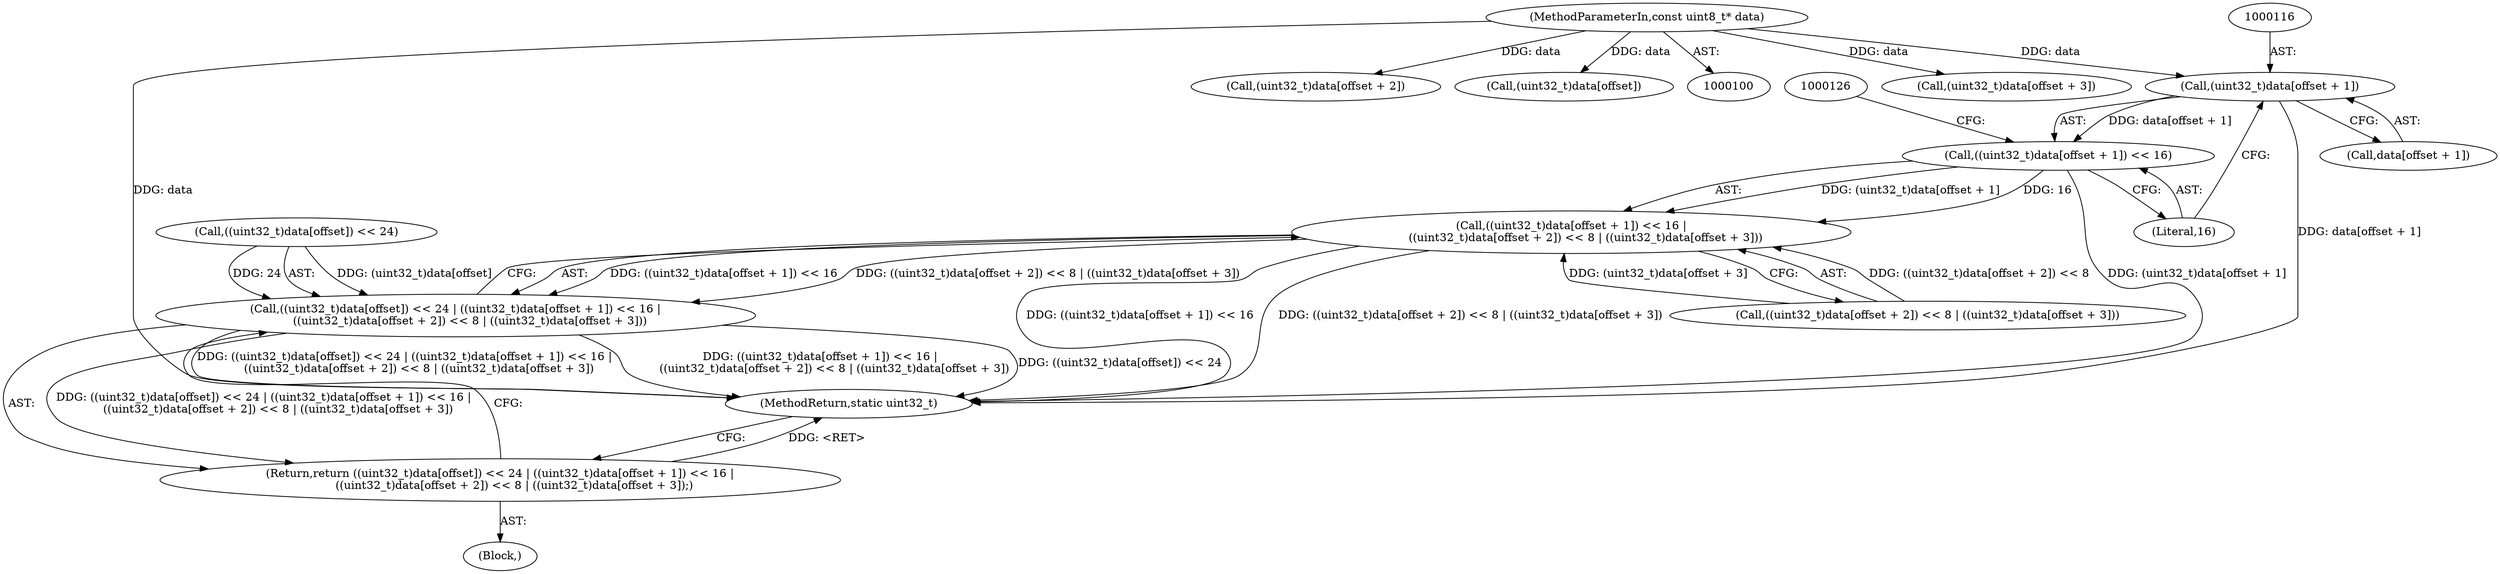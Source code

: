 digraph "0_Android_ed4c8d79153baab7f26562afb8930652dfbf853b_1@array" {
"1000115" [label="(Call,(uint32_t)data[offset + 1])"];
"1000101" [label="(MethodParameterIn,const uint8_t* data)"];
"1000114" [label="(Call,((uint32_t)data[offset + 1]) << 16)"];
"1000113" [label="(Call,((uint32_t)data[offset + 1]) << 16 |\n        ((uint32_t)data[offset + 2]) << 8 | ((uint32_t)data[offset + 3]))"];
"1000105" [label="(Call,((uint32_t)data[offset]) << 24 | ((uint32_t)data[offset + 1]) << 16 |\n        ((uint32_t)data[offset + 2]) << 8 | ((uint32_t)data[offset + 3]))"];
"1000104" [label="(Return,return ((uint32_t)data[offset]) << 24 | ((uint32_t)data[offset + 1]) << 16 |\n        ((uint32_t)data[offset + 2]) << 8 | ((uint32_t)data[offset + 3]);)"];
"1000114" [label="(Call,((uint32_t)data[offset + 1]) << 16)"];
"1000117" [label="(Call,data[offset + 1])"];
"1000115" [label="(Call,(uint32_t)data[offset + 1])"];
"1000122" [label="(Literal,16)"];
"1000133" [label="(Call,(uint32_t)data[offset + 3])"];
"1000123" [label="(Call,((uint32_t)data[offset + 2]) << 8 | ((uint32_t)data[offset + 3]))"];
"1000140" [label="(MethodReturn,static uint32_t)"];
"1000106" [label="(Call,((uint32_t)data[offset]) << 24)"];
"1000125" [label="(Call,(uint32_t)data[offset + 2])"];
"1000101" [label="(MethodParameterIn,const uint8_t* data)"];
"1000107" [label="(Call,(uint32_t)data[offset])"];
"1000113" [label="(Call,((uint32_t)data[offset + 1]) << 16 |\n        ((uint32_t)data[offset + 2]) << 8 | ((uint32_t)data[offset + 3]))"];
"1000105" [label="(Call,((uint32_t)data[offset]) << 24 | ((uint32_t)data[offset + 1]) << 16 |\n        ((uint32_t)data[offset + 2]) << 8 | ((uint32_t)data[offset + 3]))"];
"1000104" [label="(Return,return ((uint32_t)data[offset]) << 24 | ((uint32_t)data[offset + 1]) << 16 |\n        ((uint32_t)data[offset + 2]) << 8 | ((uint32_t)data[offset + 3]);)"];
"1000103" [label="(Block,)"];
"1000115" -> "1000114"  [label="AST: "];
"1000115" -> "1000117"  [label="CFG: "];
"1000116" -> "1000115"  [label="AST: "];
"1000117" -> "1000115"  [label="AST: "];
"1000122" -> "1000115"  [label="CFG: "];
"1000115" -> "1000140"  [label="DDG: data[offset + 1]"];
"1000115" -> "1000114"  [label="DDG: data[offset + 1]"];
"1000101" -> "1000115"  [label="DDG: data"];
"1000101" -> "1000100"  [label="AST: "];
"1000101" -> "1000140"  [label="DDG: data"];
"1000101" -> "1000107"  [label="DDG: data"];
"1000101" -> "1000125"  [label="DDG: data"];
"1000101" -> "1000133"  [label="DDG: data"];
"1000114" -> "1000113"  [label="AST: "];
"1000114" -> "1000122"  [label="CFG: "];
"1000122" -> "1000114"  [label="AST: "];
"1000126" -> "1000114"  [label="CFG: "];
"1000114" -> "1000140"  [label="DDG: (uint32_t)data[offset + 1]"];
"1000114" -> "1000113"  [label="DDG: (uint32_t)data[offset + 1]"];
"1000114" -> "1000113"  [label="DDG: 16"];
"1000113" -> "1000105"  [label="AST: "];
"1000113" -> "1000123"  [label="CFG: "];
"1000123" -> "1000113"  [label="AST: "];
"1000105" -> "1000113"  [label="CFG: "];
"1000113" -> "1000140"  [label="DDG: ((uint32_t)data[offset + 1]) << 16"];
"1000113" -> "1000140"  [label="DDG: ((uint32_t)data[offset + 2]) << 8 | ((uint32_t)data[offset + 3])"];
"1000113" -> "1000105"  [label="DDG: ((uint32_t)data[offset + 1]) << 16"];
"1000113" -> "1000105"  [label="DDG: ((uint32_t)data[offset + 2]) << 8 | ((uint32_t)data[offset + 3])"];
"1000123" -> "1000113"  [label="DDG: ((uint32_t)data[offset + 2]) << 8"];
"1000123" -> "1000113"  [label="DDG: (uint32_t)data[offset + 3]"];
"1000105" -> "1000104"  [label="AST: "];
"1000106" -> "1000105"  [label="AST: "];
"1000104" -> "1000105"  [label="CFG: "];
"1000105" -> "1000140"  [label="DDG: ((uint32_t)data[offset]) << 24 | ((uint32_t)data[offset + 1]) << 16 |\n        ((uint32_t)data[offset + 2]) << 8 | ((uint32_t)data[offset + 3])"];
"1000105" -> "1000140"  [label="DDG: ((uint32_t)data[offset + 1]) << 16 |\n        ((uint32_t)data[offset + 2]) << 8 | ((uint32_t)data[offset + 3])"];
"1000105" -> "1000140"  [label="DDG: ((uint32_t)data[offset]) << 24"];
"1000105" -> "1000104"  [label="DDG: ((uint32_t)data[offset]) << 24 | ((uint32_t)data[offset + 1]) << 16 |\n        ((uint32_t)data[offset + 2]) << 8 | ((uint32_t)data[offset + 3])"];
"1000106" -> "1000105"  [label="DDG: (uint32_t)data[offset]"];
"1000106" -> "1000105"  [label="DDG: 24"];
"1000104" -> "1000103"  [label="AST: "];
"1000140" -> "1000104"  [label="CFG: "];
"1000104" -> "1000140"  [label="DDG: <RET>"];
}
